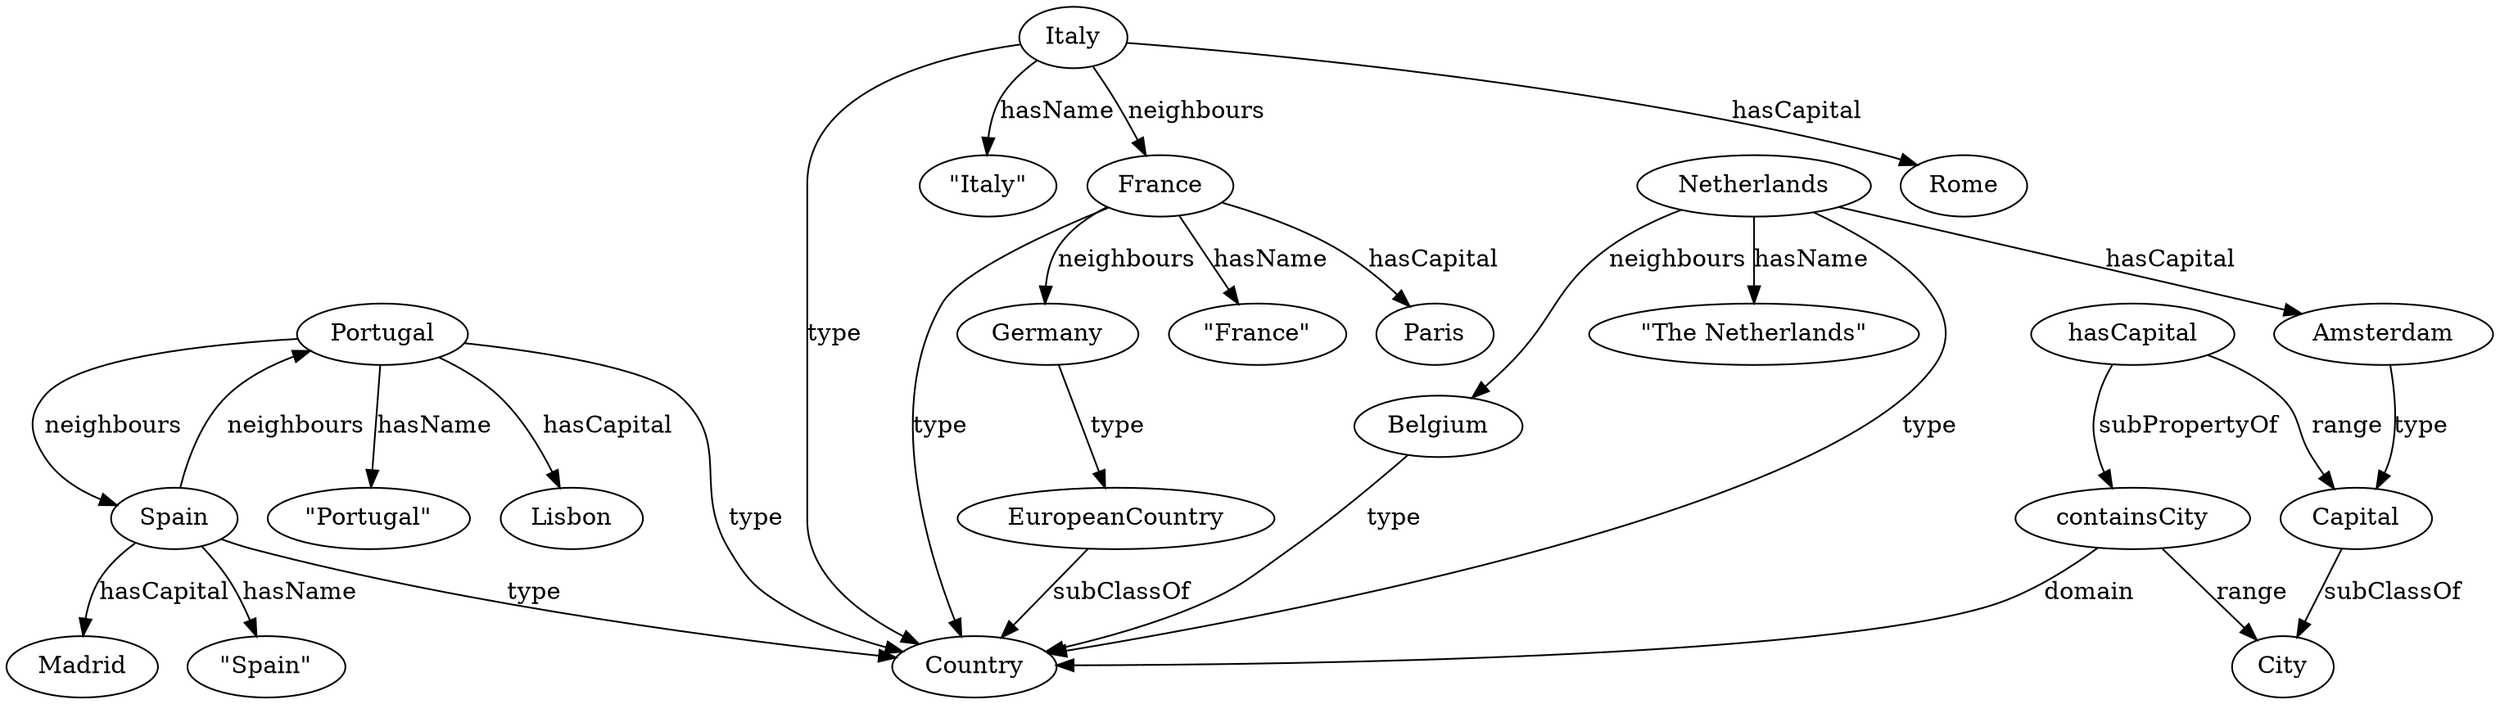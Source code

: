 strict digraph {
	graph [dpi=50]
	Portugal -> Lisbon [label=hasCapital]
	Amsterdam -> Capital [label=type]
	containsCity -> City [label=range]
	Italy -> "\"Italy\"" [label=hasName]
	Germany -> EuropeanCountry [label=type]
	Netherlands -> Amsterdam [label=hasCapital]
	Netherlands -> "\"The Netherlands\"" [label=hasName]
	Netherlands -> Belgium [label=neighbours]
	hasCapital -> Capital [label=range]
	France -> Germany [label=neighbours]
	Spain -> Country [label=type]
	France -> Country [label=type]
	Capital -> City [label=subClassOf]
	France -> "\"France\"" [label=hasName]
	Italy -> Country [label=type]
	containsCity -> Country [label=domain]
	Netherlands -> Country [label=type]
	Belgium -> Country [label=type]
	Spain -> Madrid [label=hasCapital]
	EuropeanCountry -> Country [label=subClassOf]
	Portugal -> Country [label=type]
	Italy -> Rome [label=hasCapital]
	hasCapital -> containsCity [label=subPropertyOf]
	Portugal -> "\"Portugal\"" [label=hasName]
	Italy -> France [label=neighbours]
	Spain -> "\"Spain\"" [label=hasName]
	France -> Paris [label=hasCapital]
	Spain -> Portugal [label=neighbours]
	Portugal -> Spain [label=neighbours]
}
